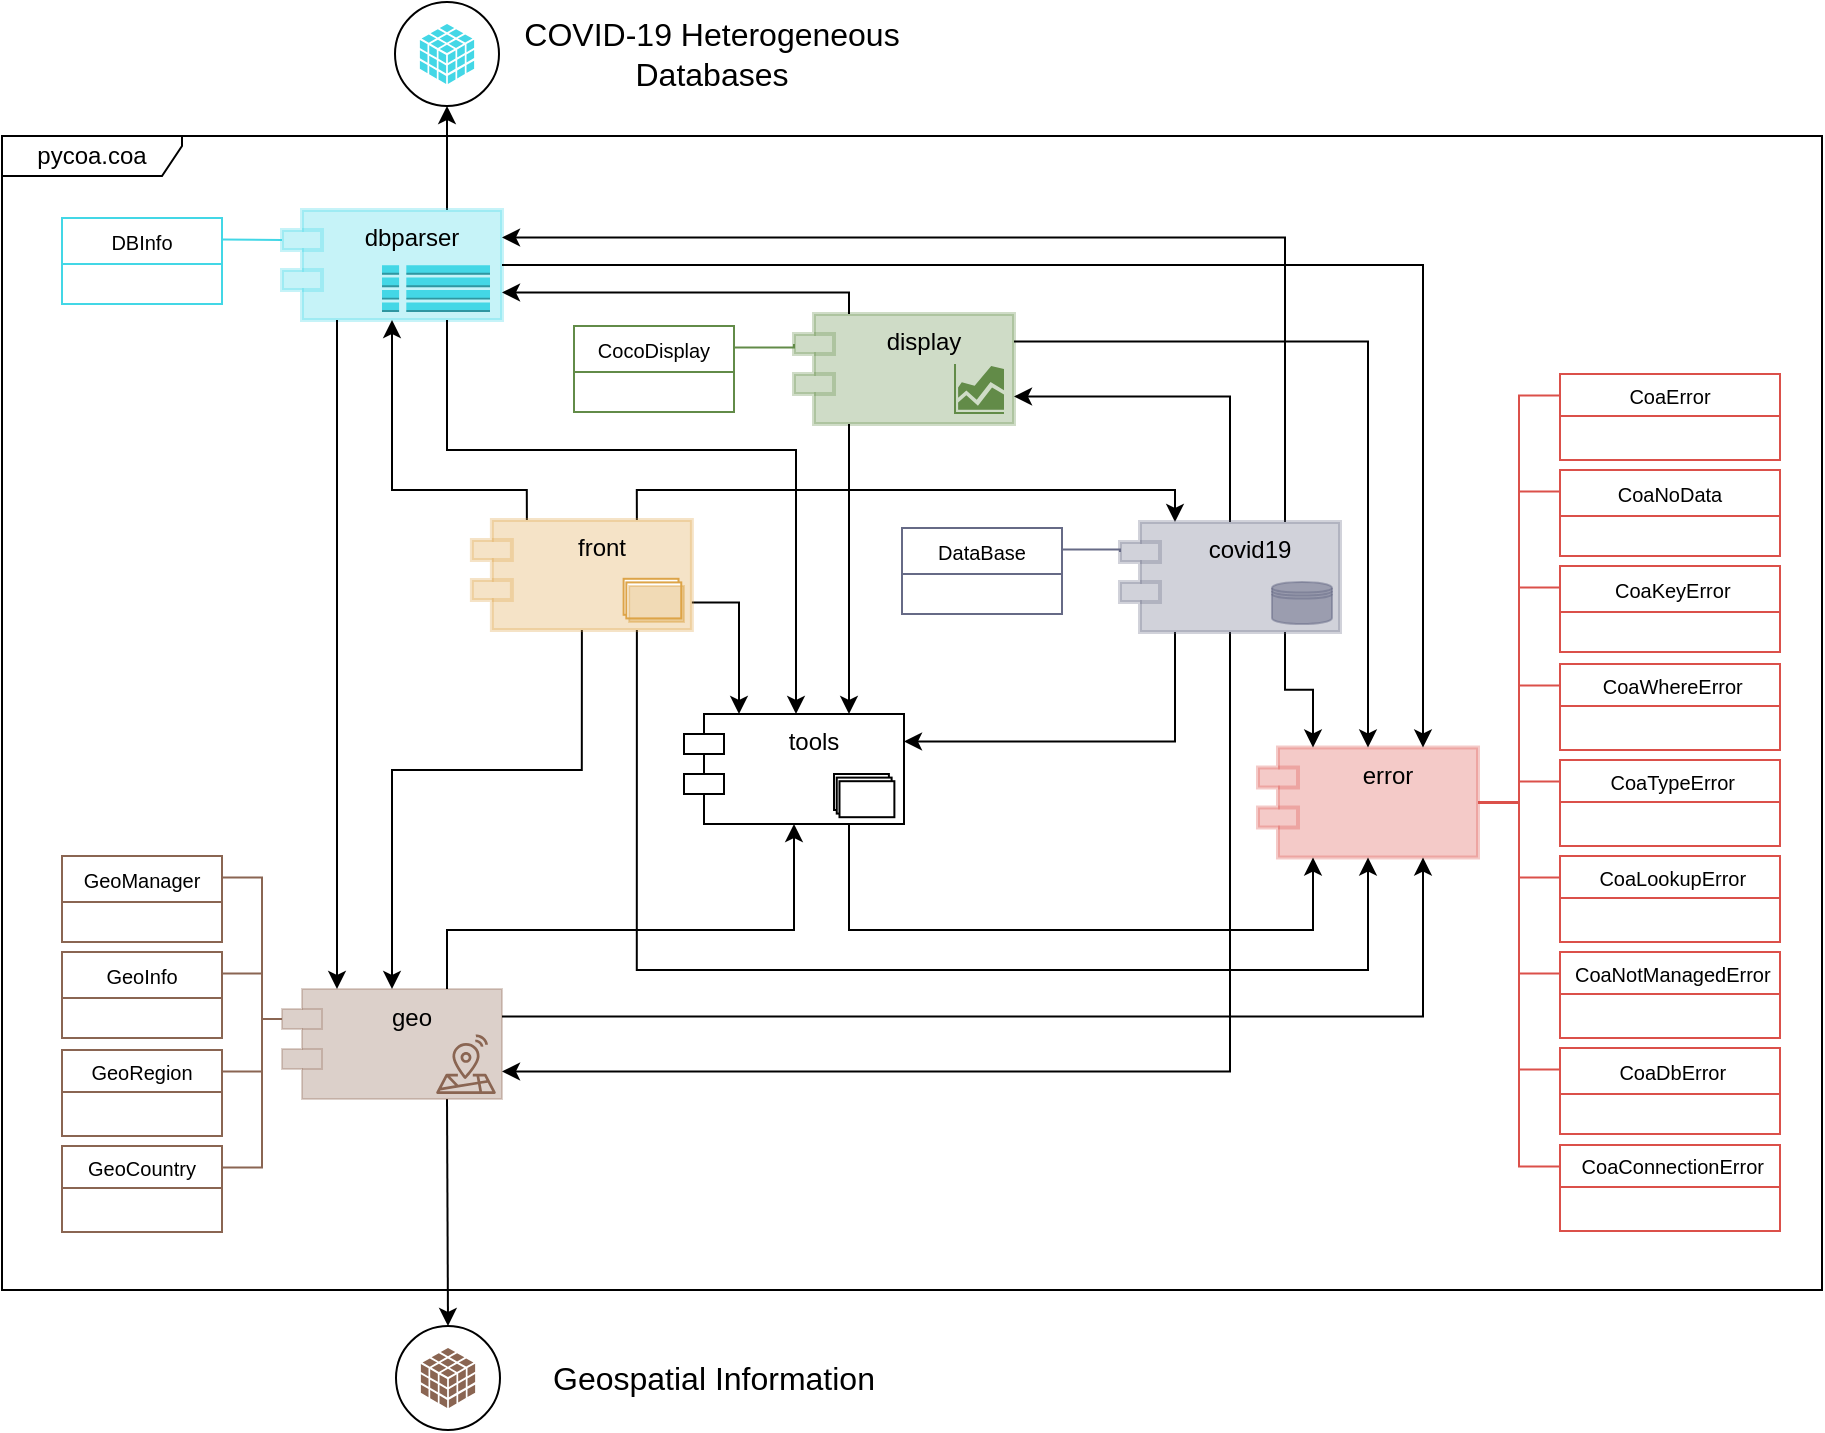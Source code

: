 <mxfile version="22.1.4" type="device">
  <diagram name="Page-1" id="Ps0Xqb8tOMvOo5hSCkQY">
    <mxGraphModel dx="2045" dy="2862" grid="1" gridSize="10" guides="1" tooltips="1" connect="1" arrows="1" fold="1" page="1" pageScale="1" pageWidth="850" pageHeight="1100" math="0" shadow="0">
      <root>
        <mxCell id="0" />
        <mxCell id="1" parent="0" />
        <mxCell id="yoEhpkAtIo3mpuicrswy-19" value="pycoa.coa " style="shape=umlFrame;whiteSpace=wrap;html=1;pointerEvents=0;width=90;height=20;" parent="1" vertex="1">
          <mxGeometry x="-760" y="-1077" width="910" height="577" as="geometry" />
        </mxCell>
        <mxCell id="T7gVj5YiqK911gO8CoxX-16" value="" style="group" parent="1" vertex="1" connectable="0">
          <mxGeometry x="-563" y="-482" width="52" height="52" as="geometry" />
        </mxCell>
        <mxCell id="T7gVj5YiqK911gO8CoxX-14" value="" style="ellipse;whiteSpace=wrap;html=1;aspect=fixed;fillColor=none;" parent="T7gVj5YiqK911gO8CoxX-16" vertex="1">
          <mxGeometry width="52" height="52" as="geometry" />
        </mxCell>
        <mxCell id="T7gVj5YiqK911gO8CoxX-13" value="" style="sketch=0;shadow=0;dashed=0;html=1;strokeColor=none;labelPosition=center;verticalLabelPosition=bottom;verticalAlign=top;outlineConnect=0;align=center;shape=mxgraph.office.databases.database_cube;fillColor=#8A6552;aspect=fixed;" parent="T7gVj5YiqK911gO8CoxX-16" vertex="1">
          <mxGeometry x="12.44" y="11" width="27.12" height="30" as="geometry" />
        </mxCell>
        <mxCell id="T7gVj5YiqK911gO8CoxX-17" value="" style="group" parent="1" vertex="1" connectable="0">
          <mxGeometry x="-566" y="-1144" width="57" height="52" as="geometry" />
        </mxCell>
        <mxCell id="T7gVj5YiqK911gO8CoxX-15" value="" style="ellipse;whiteSpace=wrap;html=1;aspect=fixed;fillColor=none;" parent="T7gVj5YiqK911gO8CoxX-17" vertex="1">
          <mxGeometry x="2.5" width="52" height="52" as="geometry" />
        </mxCell>
        <mxCell id="T7gVj5YiqK911gO8CoxX-1" value="" style="sketch=0;shadow=0;dashed=0;html=1;strokeColor=none;labelPosition=center;verticalLabelPosition=bottom;verticalAlign=top;outlineConnect=0;align=center;shape=mxgraph.office.databases.database_cube;fillColor=#43D7E6;aspect=fixed;" parent="T7gVj5YiqK911gO8CoxX-17" vertex="1">
          <mxGeometry x="14.94" y="11" width="27.12" height="30" as="geometry" />
        </mxCell>
        <mxCell id="T7gVj5YiqK911gO8CoxX-18" value="" style="endArrow=none;html=1;rounded=0;exitX=0.5;exitY=1;exitDx=0;exitDy=0;entryX=0.75;entryY=0;entryDx=0;entryDy=0;endFill=0;startArrow=classic;startFill=1;" parent="1" source="T7gVj5YiqK911gO8CoxX-15" target="yoEhpkAtIo3mpuicrswy-18" edge="1">
          <mxGeometry width="50" height="50" relative="1" as="geometry">
            <mxPoint x="-400" y="-869" as="sourcePoint" />
            <mxPoint x="-350" y="-919" as="targetPoint" />
          </mxGeometry>
        </mxCell>
        <mxCell id="T7gVj5YiqK911gO8CoxX-19" value="" style="endArrow=none;html=1;rounded=0;exitX=0.5;exitY=0;exitDx=0;exitDy=0;entryX=0.75;entryY=1;entryDx=0;entryDy=0;endFill=0;startArrow=classic;startFill=1;" parent="1" source="T7gVj5YiqK911gO8CoxX-14" target="yoEhpkAtIo3mpuicrswy-24" edge="1">
          <mxGeometry width="50" height="50" relative="1" as="geometry">
            <mxPoint x="-400" y="-869" as="sourcePoint" />
            <mxPoint x="-350" y="-919" as="targetPoint" />
          </mxGeometry>
        </mxCell>
        <mxCell id="T7gVj5YiqK911gO8CoxX-79" value="" style="group" parent="1" vertex="1" connectable="0">
          <mxGeometry x="-730" y="-717" width="220" height="188" as="geometry" />
        </mxCell>
        <mxCell id="T7gVj5YiqK911gO8CoxX-55" value="" style="group" parent="T7gVj5YiqK911gO8CoxX-79" vertex="1" connectable="0">
          <mxGeometry width="80" height="188" as="geometry" />
        </mxCell>
        <mxCell id="T7gVj5YiqK911gO8CoxX-44" value="GeoManager" style="swimlane;fontStyle=0;align=center;verticalAlign=middle;childLayout=stackLayout;horizontal=1;startSize=23;horizontalStack=0;resizeParent=1;resizeParentMax=0;resizeLast=0;collapsible=0;marginBottom=0;html=1;whiteSpace=wrap;strokeColor=#8A6552;fontSize=10;" parent="T7gVj5YiqK911gO8CoxX-55" vertex="1">
          <mxGeometry width="80" height="43" as="geometry" />
        </mxCell>
        <mxCell id="T7gVj5YiqK911gO8CoxX-54" value="" style="group" parent="T7gVj5YiqK911gO8CoxX-55" vertex="1" connectable="0">
          <mxGeometry y="48" width="80" height="140" as="geometry" />
        </mxCell>
        <mxCell id="T7gVj5YiqK911gO8CoxX-47" value="GeoRegion" style="swimlane;fontStyle=0;align=center;verticalAlign=middle;childLayout=stackLayout;horizontal=1;startSize=21;horizontalStack=0;resizeParent=1;resizeParentMax=0;resizeLast=0;collapsible=0;marginBottom=0;html=1;whiteSpace=wrap;strokeColor=#8A6552;fontSize=10;" parent="T7gVj5YiqK911gO8CoxX-54" vertex="1">
          <mxGeometry y="49" width="80" height="43" as="geometry" />
        </mxCell>
        <mxCell id="T7gVj5YiqK911gO8CoxX-48" value="GeoInfo" style="swimlane;fontStyle=0;align=center;verticalAlign=middle;childLayout=stackLayout;horizontal=1;startSize=23;horizontalStack=0;resizeParent=1;resizeParentMax=0;resizeLast=0;collapsible=0;marginBottom=0;html=1;whiteSpace=wrap;strokeColor=#8A6552;fontSize=10;" parent="T7gVj5YiqK911gO8CoxX-54" vertex="1">
          <mxGeometry width="80" height="43" as="geometry" />
        </mxCell>
        <mxCell id="T7gVj5YiqK911gO8CoxX-49" value="GeoCountry" style="swimlane;fontStyle=0;align=center;verticalAlign=middle;childLayout=stackLayout;horizontal=1;startSize=21;horizontalStack=0;resizeParent=1;resizeParentMax=0;resizeLast=0;collapsible=0;marginBottom=0;html=1;whiteSpace=wrap;strokeColor=#8A6552;fontSize=10;" parent="T7gVj5YiqK911gO8CoxX-54" vertex="1">
          <mxGeometry y="97" width="80" height="43" as="geometry" />
        </mxCell>
        <mxCell id="T7gVj5YiqK911gO8CoxX-73" style="edgeStyle=orthogonalEdgeStyle;rounded=0;orthogonalLoop=1;jettySize=auto;html=1;exitX=1;exitY=0.25;exitDx=0;exitDy=0;entryX=0;entryY=0;entryDx=0;entryDy=15;entryPerimeter=0;endArrow=none;endFill=0;strokeColor=#8A6552;" parent="T7gVj5YiqK911gO8CoxX-79" source="T7gVj5YiqK911gO8CoxX-44" target="yoEhpkAtIo3mpuicrswy-24" edge="1">
          <mxGeometry relative="1" as="geometry">
            <Array as="points">
              <mxPoint x="100" y="11" />
              <mxPoint x="100" y="82" />
            </Array>
          </mxGeometry>
        </mxCell>
        <mxCell id="T7gVj5YiqK911gO8CoxX-75" style="edgeStyle=orthogonalEdgeStyle;rounded=0;orthogonalLoop=1;jettySize=auto;html=1;exitX=1;exitY=0.25;exitDx=0;exitDy=0;entryX=0;entryY=0;entryDx=0;entryDy=15;entryPerimeter=0;endArrow=none;endFill=0;strokeColor=#8A6552;" parent="T7gVj5YiqK911gO8CoxX-79" source="T7gVj5YiqK911gO8CoxX-48" target="yoEhpkAtIo3mpuicrswy-24" edge="1">
          <mxGeometry relative="1" as="geometry">
            <Array as="points">
              <mxPoint x="100" y="59" />
              <mxPoint x="100" y="82" />
            </Array>
          </mxGeometry>
        </mxCell>
        <mxCell id="T7gVj5YiqK911gO8CoxX-76" style="edgeStyle=orthogonalEdgeStyle;rounded=0;orthogonalLoop=1;jettySize=auto;html=1;exitX=1;exitY=0.25;exitDx=0;exitDy=0;entryX=0;entryY=0;entryDx=0;entryDy=15;entryPerimeter=0;endArrow=none;endFill=0;strokeColor=#8A6552;" parent="T7gVj5YiqK911gO8CoxX-79" source="T7gVj5YiqK911gO8CoxX-47" target="yoEhpkAtIo3mpuicrswy-24" edge="1">
          <mxGeometry relative="1" as="geometry">
            <Array as="points">
              <mxPoint x="100" y="108" />
              <mxPoint x="100" y="82" />
            </Array>
          </mxGeometry>
        </mxCell>
        <mxCell id="T7gVj5YiqK911gO8CoxX-77" style="edgeStyle=orthogonalEdgeStyle;rounded=0;orthogonalLoop=1;jettySize=auto;html=1;exitX=1;exitY=0.25;exitDx=0;exitDy=0;entryX=0;entryY=0;entryDx=0;entryDy=15;entryPerimeter=0;endArrow=none;endFill=0;strokeColor=#8A6552;" parent="T7gVj5YiqK911gO8CoxX-79" source="T7gVj5YiqK911gO8CoxX-49" target="yoEhpkAtIo3mpuicrswy-24" edge="1">
          <mxGeometry relative="1" as="geometry">
            <Array as="points">
              <mxPoint x="100" y="156" />
              <mxPoint x="100" y="82" />
            </Array>
          </mxGeometry>
        </mxCell>
        <mxCell id="T7gVj5YiqK911gO8CoxX-78" value="" style="group" parent="T7gVj5YiqK911gO8CoxX-79" vertex="1" connectable="0">
          <mxGeometry x="110" y="66.5" width="110" height="55" as="geometry" />
        </mxCell>
        <mxCell id="yoEhpkAtIo3mpuicrswy-24" value="geo " style="shape=module;align=left;spacingLeft=20;align=center;verticalAlign=top;whiteSpace=wrap;html=1;strokeColor=#8A6552;fillColor=#8A6552;opacity=30;" parent="T7gVj5YiqK911gO8CoxX-78" vertex="1">
          <mxGeometry width="110" height="55" as="geometry" />
        </mxCell>
        <mxCell id="T7gVj5YiqK911gO8CoxX-25" value="" style="sketch=0;outlineConnect=0;fontColor=#232F3E;gradientColor=none;fillColor=#8A6552;strokeColor=none;dashed=0;verticalLabelPosition=bottom;verticalAlign=top;align=center;html=1;fontSize=12;fontStyle=0;aspect=fixed;pointerEvents=1;shape=mxgraph.aws4.iot_core_device_location;" parent="T7gVj5YiqK911gO8CoxX-78" vertex="1">
          <mxGeometry x="77" y="22.5" width="30" height="30" as="geometry" />
        </mxCell>
        <mxCell id="T7gVj5YiqK911gO8CoxX-80" value="" style="group" parent="1" vertex="1" connectable="0">
          <mxGeometry x="-730" y="-1040" width="220" height="55" as="geometry" />
        </mxCell>
        <mxCell id="T7gVj5YiqK911gO8CoxX-56" value="" style="group" parent="T7gVj5YiqK911gO8CoxX-80" vertex="1" connectable="0">
          <mxGeometry x="110" width="110" height="55" as="geometry" />
        </mxCell>
        <mxCell id="yoEhpkAtIo3mpuicrswy-18" value="&lt;div align=&quot;left&quot;&gt;dbparser&lt;/div&gt;" style="shape=module;align=left;spacingLeft=20;align=center;verticalAlign=top;whiteSpace=wrap;html=1;strokeColor=#43D7E6;fillColor=#43D7E6;opacity=30;strokeWidth=2;" parent="T7gVj5YiqK911gO8CoxX-56" vertex="1">
          <mxGeometry width="110" height="55" as="geometry" />
        </mxCell>
        <mxCell id="T7gVj5YiqK911gO8CoxX-24" value="" style="outlineConnect=0;dashed=0;verticalLabelPosition=bottom;verticalAlign=top;align=center;html=1;shape=mxgraph.aws3.table;fillColor=#43D7E6;gradientColor=none;" parent="T7gVj5YiqK911gO8CoxX-56" vertex="1">
          <mxGeometry x="50" y="27.6" width="54" height="23.4" as="geometry" />
        </mxCell>
        <mxCell id="T7gVj5YiqK911gO8CoxX-58" value="DBInfo " style="swimlane;fontStyle=0;align=center;verticalAlign=middle;childLayout=stackLayout;horizontal=1;startSize=23;horizontalStack=0;resizeParent=1;resizeParentMax=0;resizeLast=0;collapsible=0;marginBottom=0;html=1;whiteSpace=wrap;strokeColor=#43D7E6;fontSize=10;" parent="T7gVj5YiqK911gO8CoxX-80" vertex="1">
          <mxGeometry y="4" width="80" height="43" as="geometry" />
        </mxCell>
        <mxCell id="T7gVj5YiqK911gO8CoxX-64" value="" style="endArrow=none;html=1;rounded=0;entryX=0;entryY=0;entryDx=0;entryDy=15;entryPerimeter=0;exitX=1;exitY=0.25;exitDx=0;exitDy=0;strokeColor=#43D7E6;" parent="T7gVj5YiqK911gO8CoxX-80" source="T7gVj5YiqK911gO8CoxX-58" target="yoEhpkAtIo3mpuicrswy-18" edge="1">
          <mxGeometry width="50" height="50" relative="1" as="geometry">
            <mxPoint x="100" y="130" as="sourcePoint" />
            <mxPoint x="150" y="80" as="targetPoint" />
          </mxGeometry>
        </mxCell>
        <mxCell id="T7gVj5YiqK911gO8CoxX-103" value="" style="group" parent="1" vertex="1" connectable="0">
          <mxGeometry x="-132" y="-958" width="261" height="428.5" as="geometry" />
        </mxCell>
        <mxCell id="T7gVj5YiqK911gO8CoxX-90" value="" style="group" parent="T7gVj5YiqK911gO8CoxX-103" vertex="1" connectable="0">
          <mxGeometry x="151" width="110" height="428.5" as="geometry" />
        </mxCell>
        <mxCell id="T7gVj5YiqK911gO8CoxX-60" value="&amp;nbsp;CoaWhereError" style="swimlane;fontStyle=0;align=center;verticalAlign=middle;childLayout=stackLayout;horizontal=1;startSize=21;horizontalStack=0;resizeParent=1;resizeParentMax=0;resizeLast=0;collapsible=0;marginBottom=0;html=1;whiteSpace=wrap;strokeColor=#DB504A;fontSize=10;container=0;" parent="T7gVj5YiqK911gO8CoxX-90" vertex="1">
          <mxGeometry y="145" width="110.0" height="43" as="geometry" />
        </mxCell>
        <mxCell id="T7gVj5YiqK911gO8CoxX-61" value="&amp;nbsp;CoaDbError" style="swimlane;fontStyle=0;align=center;verticalAlign=middle;childLayout=stackLayout;horizontal=1;startSize=23;horizontalStack=0;resizeParent=1;resizeParentMax=0;resizeLast=0;collapsible=0;marginBottom=0;html=1;whiteSpace=wrap;strokeColor=#DB504A;fontSize=10;container=0;" parent="T7gVj5YiqK911gO8CoxX-90" vertex="1">
          <mxGeometry y="337" width="110.0" height="43" as="geometry" />
        </mxCell>
        <mxCell id="T7gVj5YiqK911gO8CoxX-62" value="&amp;nbsp;CoaTypeError" style="swimlane;fontStyle=0;align=center;verticalAlign=middle;childLayout=stackLayout;horizontal=1;startSize=21;horizontalStack=0;resizeParent=1;resizeParentMax=0;resizeLast=0;collapsible=0;marginBottom=0;html=1;whiteSpace=wrap;strokeColor=#DB504A;fontSize=10;container=0;" parent="T7gVj5YiqK911gO8CoxX-90" vertex="1">
          <mxGeometry y="193" width="110.0" height="43" as="geometry" />
        </mxCell>
        <mxCell id="T7gVj5YiqK911gO8CoxX-82" value="&amp;nbsp;CoaLookupError" style="swimlane;fontStyle=0;align=center;verticalAlign=middle;childLayout=stackLayout;horizontal=1;startSize=21;horizontalStack=0;resizeParent=1;resizeParentMax=0;resizeLast=0;collapsible=0;marginBottom=0;html=1;whiteSpace=wrap;strokeColor=#DB504A;fontSize=10;container=0;" parent="T7gVj5YiqK911gO8CoxX-90" vertex="1">
          <mxGeometry y="241" width="110.0" height="43" as="geometry" />
        </mxCell>
        <mxCell id="T7gVj5YiqK911gO8CoxX-83" value="&amp;nbsp;CoaKeyError" style="swimlane;fontStyle=0;align=center;verticalAlign=middle;childLayout=stackLayout;horizontal=1;startSize=23;horizontalStack=0;resizeParent=1;resizeParentMax=0;resizeLast=0;collapsible=0;marginBottom=0;html=1;whiteSpace=wrap;strokeColor=#DB504A;fontSize=10;container=0;" parent="T7gVj5YiqK911gO8CoxX-90" vertex="1">
          <mxGeometry y="96" width="110.0" height="43" as="geometry" />
        </mxCell>
        <mxCell id="T7gVj5YiqK911gO8CoxX-84" value="CoaError" style="swimlane;fontStyle=0;align=center;verticalAlign=middle;childLayout=stackLayout;horizontal=1;startSize=21;horizontalStack=0;resizeParent=1;resizeParentMax=0;resizeLast=0;collapsible=0;marginBottom=0;html=1;whiteSpace=wrap;strokeColor=#DB504A;fontSize=10;container=0;" parent="T7gVj5YiqK911gO8CoxX-90" vertex="1">
          <mxGeometry width="110.0" height="43" as="geometry" />
        </mxCell>
        <mxCell id="T7gVj5YiqK911gO8CoxX-86" value="&amp;nbsp;CoaConnectionError" style="swimlane;fontStyle=0;align=center;verticalAlign=middle;childLayout=stackLayout;horizontal=1;startSize=21;horizontalStack=0;resizeParent=1;resizeParentMax=0;resizeLast=0;collapsible=0;marginBottom=0;html=1;whiteSpace=wrap;strokeColor=#DB504A;fontSize=10;container=0;" parent="T7gVj5YiqK911gO8CoxX-90" vertex="1">
          <mxGeometry y="385.5" width="110.0" height="43" as="geometry" />
        </mxCell>
        <mxCell id="T7gVj5YiqK911gO8CoxX-87" value="CoaNoData" style="swimlane;fontStyle=0;align=center;verticalAlign=middle;childLayout=stackLayout;horizontal=1;startSize=23;horizontalStack=0;resizeParent=1;resizeParentMax=0;resizeLast=0;collapsible=0;marginBottom=0;html=1;whiteSpace=wrap;strokeColor=#DB504A;fontSize=10;container=0;" parent="T7gVj5YiqK911gO8CoxX-90" vertex="1">
          <mxGeometry y="48" width="110.0" height="43" as="geometry" />
        </mxCell>
        <mxCell id="T7gVj5YiqK911gO8CoxX-88" value="&amp;nbsp;CoaNotManagedError" style="swimlane;fontStyle=0;align=center;verticalAlign=middle;childLayout=stackLayout;horizontal=1;startSize=21;horizontalStack=0;resizeParent=1;resizeParentMax=0;resizeLast=0;collapsible=0;marginBottom=0;html=1;whiteSpace=wrap;strokeColor=#DB504A;fontSize=10;container=0;" parent="T7gVj5YiqK911gO8CoxX-90" vertex="1">
          <mxGeometry y="289" width="110.0" height="43" as="geometry" />
        </mxCell>
        <mxCell id="T7gVj5YiqK911gO8CoxX-91" value="" style="group" parent="T7gVj5YiqK911gO8CoxX-103" vertex="1" connectable="0">
          <mxGeometry y="186.75" width="110" height="55" as="geometry" />
        </mxCell>
        <mxCell id="yoEhpkAtIo3mpuicrswy-23" value="error" style="shape=module;align=left;spacingLeft=20;align=center;verticalAlign=top;whiteSpace=wrap;html=1;strokeColor=#DB504A;fillColor=#DB504A;opacity=30;strokeWidth=2;" parent="T7gVj5YiqK911gO8CoxX-91" vertex="1">
          <mxGeometry width="110" height="55" as="geometry" />
        </mxCell>
        <mxCell id="T7gVj5YiqK911gO8CoxX-3" value="" style="shape=image;html=1;verticalAlign=top;verticalLabelPosition=bottom;labelBackgroundColor=#ffffff;imageAspect=0;aspect=fixed;image=https://cdn2.iconfinder.com/data/icons/onebit/PNG/terminal_prompt.png" parent="T7gVj5YiqK911gO8CoxX-91" vertex="1">
          <mxGeometry x="78" y="24" width="30" height="30" as="geometry" />
        </mxCell>
        <mxCell id="T7gVj5YiqK911gO8CoxX-92" style="edgeStyle=orthogonalEdgeStyle;rounded=0;orthogonalLoop=1;jettySize=auto;html=1;exitX=0;exitY=0.25;exitDx=0;exitDy=0;entryX=1;entryY=0.5;entryDx=0;entryDy=0;endArrow=none;endFill=0;strokeColor=#DB504A;" parent="T7gVj5YiqK911gO8CoxX-103" source="T7gVj5YiqK911gO8CoxX-84" target="yoEhpkAtIo3mpuicrswy-23" edge="1">
          <mxGeometry relative="1" as="geometry" />
        </mxCell>
        <mxCell id="T7gVj5YiqK911gO8CoxX-93" style="edgeStyle=orthogonalEdgeStyle;rounded=0;orthogonalLoop=1;jettySize=auto;html=1;exitX=0;exitY=0.25;exitDx=0;exitDy=0;entryX=1;entryY=0.5;entryDx=0;entryDy=0;endArrow=none;endFill=0;strokeColor=#DB504A;" parent="T7gVj5YiqK911gO8CoxX-103" source="T7gVj5YiqK911gO8CoxX-87" target="yoEhpkAtIo3mpuicrswy-23" edge="1">
          <mxGeometry relative="1" as="geometry" />
        </mxCell>
        <mxCell id="T7gVj5YiqK911gO8CoxX-95" style="edgeStyle=orthogonalEdgeStyle;rounded=0;orthogonalLoop=1;jettySize=auto;html=1;exitX=0;exitY=0.25;exitDx=0;exitDy=0;entryX=1;entryY=0.5;entryDx=0;entryDy=0;endArrow=none;endFill=0;strokeColor=#DB504A;" parent="T7gVj5YiqK911gO8CoxX-103" source="T7gVj5YiqK911gO8CoxX-83" target="yoEhpkAtIo3mpuicrswy-23" edge="1">
          <mxGeometry relative="1" as="geometry" />
        </mxCell>
        <mxCell id="T7gVj5YiqK911gO8CoxX-96" style="edgeStyle=orthogonalEdgeStyle;rounded=0;orthogonalLoop=1;jettySize=auto;html=1;exitX=0;exitY=0.25;exitDx=0;exitDy=0;entryX=1;entryY=0.5;entryDx=0;entryDy=0;endArrow=none;endFill=0;strokeColor=#DB504A;" parent="T7gVj5YiqK911gO8CoxX-103" source="T7gVj5YiqK911gO8CoxX-60" target="yoEhpkAtIo3mpuicrswy-23" edge="1">
          <mxGeometry relative="1" as="geometry" />
        </mxCell>
        <mxCell id="T7gVj5YiqK911gO8CoxX-98" style="edgeStyle=orthogonalEdgeStyle;rounded=0;orthogonalLoop=1;jettySize=auto;html=1;exitX=0;exitY=0.25;exitDx=0;exitDy=0;entryX=1;entryY=0.5;entryDx=0;entryDy=0;endArrow=none;endFill=0;strokeColor=#DB504A;" parent="T7gVj5YiqK911gO8CoxX-103" source="T7gVj5YiqK911gO8CoxX-62" target="yoEhpkAtIo3mpuicrswy-23" edge="1">
          <mxGeometry relative="1" as="geometry" />
        </mxCell>
        <mxCell id="T7gVj5YiqK911gO8CoxX-99" style="edgeStyle=orthogonalEdgeStyle;rounded=0;orthogonalLoop=1;jettySize=auto;html=1;exitX=0;exitY=0.25;exitDx=0;exitDy=0;entryX=1;entryY=0.5;entryDx=0;entryDy=0;endArrow=none;endFill=0;strokeColor=#DB504A;" parent="T7gVj5YiqK911gO8CoxX-103" source="T7gVj5YiqK911gO8CoxX-82" target="yoEhpkAtIo3mpuicrswy-23" edge="1">
          <mxGeometry relative="1" as="geometry" />
        </mxCell>
        <mxCell id="T7gVj5YiqK911gO8CoxX-100" style="edgeStyle=orthogonalEdgeStyle;rounded=0;orthogonalLoop=1;jettySize=auto;html=1;exitX=0;exitY=0.25;exitDx=0;exitDy=0;entryX=1;entryY=0.5;entryDx=0;entryDy=0;endArrow=none;endFill=0;strokeColor=#DB504A;" parent="T7gVj5YiqK911gO8CoxX-103" source="T7gVj5YiqK911gO8CoxX-88" target="yoEhpkAtIo3mpuicrswy-23" edge="1">
          <mxGeometry relative="1" as="geometry" />
        </mxCell>
        <mxCell id="T7gVj5YiqK911gO8CoxX-101" style="edgeStyle=orthogonalEdgeStyle;rounded=0;orthogonalLoop=1;jettySize=auto;html=1;exitX=0;exitY=0.25;exitDx=0;exitDy=0;entryX=1;entryY=0.5;entryDx=0;entryDy=0;endArrow=none;endFill=0;strokeColor=#DB504A;" parent="T7gVj5YiqK911gO8CoxX-103" source="T7gVj5YiqK911gO8CoxX-61" target="yoEhpkAtIo3mpuicrswy-23" edge="1">
          <mxGeometry relative="1" as="geometry" />
        </mxCell>
        <mxCell id="T7gVj5YiqK911gO8CoxX-102" style="edgeStyle=orthogonalEdgeStyle;rounded=0;orthogonalLoop=1;jettySize=auto;html=1;exitX=0;exitY=0.25;exitDx=0;exitDy=0;entryX=1;entryY=0.5;entryDx=0;entryDy=0;endArrow=none;endFill=0;strokeColor=#DB504A;" parent="T7gVj5YiqK911gO8CoxX-103" source="T7gVj5YiqK911gO8CoxX-86" target="yoEhpkAtIo3mpuicrswy-23" edge="1">
          <mxGeometry relative="1" as="geometry" />
        </mxCell>
        <mxCell id="T7gVj5YiqK911gO8CoxX-107" style="edgeStyle=orthogonalEdgeStyle;rounded=0;orthogonalLoop=1;jettySize=auto;html=1;exitX=1;exitY=0.25;exitDx=0;exitDy=0;entryX=0.75;entryY=1;entryDx=0;entryDy=0;endArrow=classic;endFill=1;" parent="1" source="yoEhpkAtIo3mpuicrswy-24" target="yoEhpkAtIo3mpuicrswy-23" edge="1">
          <mxGeometry relative="1" as="geometry" />
        </mxCell>
        <mxCell id="T7gVj5YiqK911gO8CoxX-108" style="edgeStyle=orthogonalEdgeStyle;rounded=0;orthogonalLoop=1;jettySize=auto;html=1;entryX=0.75;entryY=0;entryDx=0;entryDy=0;endArrow=classic;endFill=1;" parent="1" source="yoEhpkAtIo3mpuicrswy-18" target="yoEhpkAtIo3mpuicrswy-23" edge="1">
          <mxGeometry relative="1" as="geometry" />
        </mxCell>
        <mxCell id="T7gVj5YiqK911gO8CoxX-12" value="" style="group;align=left;" parent="1" vertex="1" connectable="0">
          <mxGeometry x="-419" y="-788" width="110" height="55" as="geometry" />
        </mxCell>
        <mxCell id="yoEhpkAtIo3mpuicrswy-27" value="tools" style="shape=module;align=left;spacingLeft=20;align=center;verticalAlign=top;whiteSpace=wrap;html=1;" parent="T7gVj5YiqK911gO8CoxX-12" vertex="1">
          <mxGeometry width="110" height="55" as="geometry" />
        </mxCell>
        <mxCell id="T7gVj5YiqK911gO8CoxX-7" value="" style="group;aspect=fixed;" parent="T7gVj5YiqK911gO8CoxX-12" vertex="1" connectable="0">
          <mxGeometry x="75" y="30" width="32.02" height="24" as="geometry" />
        </mxCell>
        <mxCell id="T7gVj5YiqK911gO8CoxX-4" value="" style="rounded=0;whiteSpace=wrap;html=1;" parent="T7gVj5YiqK911gO8CoxX-7" vertex="1">
          <mxGeometry width="27.446" height="18" as="geometry" />
        </mxCell>
        <mxCell id="T7gVj5YiqK911gO8CoxX-5" value="" style="rounded=0;whiteSpace=wrap;html=1;" parent="T7gVj5YiqK911gO8CoxX-7" vertex="1">
          <mxGeometry x="1.372" y="1.8" width="27.446" height="18" as="geometry" />
        </mxCell>
        <mxCell id="T7gVj5YiqK911gO8CoxX-6" value="" style="rounded=0;whiteSpace=wrap;html=1;" parent="T7gVj5YiqK911gO8CoxX-7" vertex="1">
          <mxGeometry x="2.745" y="3.6" width="27.446" height="18" as="geometry" />
        </mxCell>
        <mxCell id="T7gVj5YiqK911gO8CoxX-109" style="edgeStyle=orthogonalEdgeStyle;rounded=0;orthogonalLoop=1;jettySize=auto;html=1;exitX=0.75;exitY=0;exitDx=0;exitDy=0;entryX=0.5;entryY=1;entryDx=0;entryDy=0;endArrow=classic;endFill=1;" parent="1" source="yoEhpkAtIo3mpuicrswy-24" target="yoEhpkAtIo3mpuicrswy-27" edge="1">
          <mxGeometry relative="1" as="geometry">
            <Array as="points">
              <mxPoint x="-538" y="-680" />
              <mxPoint x="-364" y="-680" />
            </Array>
          </mxGeometry>
        </mxCell>
        <mxCell id="T7gVj5YiqK911gO8CoxX-110" style="edgeStyle=orthogonalEdgeStyle;rounded=0;orthogonalLoop=1;jettySize=auto;html=1;exitX=0.25;exitY=1;exitDx=0;exitDy=0;entryX=0.25;entryY=0;entryDx=0;entryDy=0;endArrow=classic;endFill=1;" parent="1" source="yoEhpkAtIo3mpuicrswy-18" target="yoEhpkAtIo3mpuicrswy-24" edge="1">
          <mxGeometry relative="1" as="geometry" />
        </mxCell>
        <mxCell id="T7gVj5YiqK911gO8CoxX-111" style="edgeStyle=orthogonalEdgeStyle;rounded=0;orthogonalLoop=1;jettySize=auto;html=1;exitX=0.75;exitY=1;exitDx=0;exitDy=0;endArrow=classic;endFill=1;" parent="1" source="yoEhpkAtIo3mpuicrswy-18" target="yoEhpkAtIo3mpuicrswy-27" edge="1">
          <mxGeometry relative="1" as="geometry">
            <Array as="points">
              <mxPoint x="-537" y="-920" />
              <mxPoint x="-363" y="-920" />
            </Array>
          </mxGeometry>
        </mxCell>
        <mxCell id="T7gVj5YiqK911gO8CoxX-112" style="edgeStyle=orthogonalEdgeStyle;rounded=0;orthogonalLoop=1;jettySize=auto;html=1;exitX=0.75;exitY=1;exitDx=0;exitDy=0;entryX=0.25;entryY=1;entryDx=0;entryDy=0;endArrow=classic;endFill=1;" parent="1" source="yoEhpkAtIo3mpuicrswy-27" target="yoEhpkAtIo3mpuicrswy-23" edge="1">
          <mxGeometry relative="1" as="geometry">
            <Array as="points">
              <mxPoint x="-337" y="-680" />
              <mxPoint x="-105" y="-680" />
            </Array>
          </mxGeometry>
        </mxCell>
        <mxCell id="T7gVj5YiqK911gO8CoxX-120" value="" style="group;align=left;" parent="1" vertex="1" connectable="0">
          <mxGeometry x="-374" y="-988" width="110" height="55" as="geometry" />
        </mxCell>
        <mxCell id="T7gVj5YiqK911gO8CoxX-121" value="display" style="shape=module;align=left;spacingLeft=20;align=center;verticalAlign=top;whiteSpace=wrap;html=1;strokeColor=#628B48;fillColor=#628B48;opacity=30;strokeWidth=2;" parent="T7gVj5YiqK911gO8CoxX-120" vertex="1">
          <mxGeometry x="10" width="110" height="55" as="geometry" />
        </mxCell>
        <mxCell id="T7gVj5YiqK911gO8CoxX-153" value="" style="sketch=0;aspect=fixed;pointerEvents=1;shadow=0;dashed=0;html=1;strokeColor=none;labelPosition=center;verticalLabelPosition=bottom;verticalAlign=top;align=center;fillColor=#628B48;shape=mxgraph.mscae.general.graph" parent="T7gVj5YiqK911gO8CoxX-120" vertex="1">
          <mxGeometry x="90" y="25" width="25" height="25" as="geometry" />
        </mxCell>
        <mxCell id="T7gVj5YiqK911gO8CoxX-127" value="DataBase" style="swimlane;fontStyle=0;align=center;verticalAlign=middle;childLayout=stackLayout;horizontal=1;startSize=23;horizontalStack=0;resizeParent=1;resizeParentMax=0;resizeLast=0;collapsible=0;marginBottom=0;html=1;whiteSpace=wrap;strokeColor=#666A86;fontSize=10;" parent="1" vertex="1">
          <mxGeometry x="-310" y="-881" width="80" height="43" as="geometry" />
        </mxCell>
        <mxCell id="T7gVj5YiqK911gO8CoxX-128" value="CocoDisplay" style="swimlane;fontStyle=0;align=center;verticalAlign=middle;childLayout=stackLayout;horizontal=1;startSize=23;horizontalStack=0;resizeParent=1;resizeParentMax=0;resizeLast=0;collapsible=0;marginBottom=0;html=1;whiteSpace=wrap;strokeColor=#628B48;fontSize=10;" parent="1" vertex="1">
          <mxGeometry x="-474" y="-982" width="80" height="43" as="geometry" />
        </mxCell>
        <mxCell id="T7gVj5YiqK911gO8CoxX-131" style="edgeStyle=orthogonalEdgeStyle;rounded=0;orthogonalLoop=1;jettySize=auto;html=1;exitX=0.25;exitY=1;exitDx=0;exitDy=0;entryX=0.75;entryY=0;entryDx=0;entryDy=0;" parent="1" source="T7gVj5YiqK911gO8CoxX-121" target="yoEhpkAtIo3mpuicrswy-27" edge="1">
          <mxGeometry relative="1" as="geometry" />
        </mxCell>
        <mxCell id="T7gVj5YiqK911gO8CoxX-133" style="edgeStyle=orthogonalEdgeStyle;rounded=0;orthogonalLoop=1;jettySize=auto;html=1;exitX=1;exitY=0.25;exitDx=0;exitDy=0;entryX=0.5;entryY=0;entryDx=0;entryDy=0;" parent="1" source="T7gVj5YiqK911gO8CoxX-121" target="yoEhpkAtIo3mpuicrswy-23" edge="1">
          <mxGeometry relative="1" as="geometry" />
        </mxCell>
        <mxCell id="T7gVj5YiqK911gO8CoxX-134" style="edgeStyle=orthogonalEdgeStyle;rounded=0;orthogonalLoop=1;jettySize=auto;html=1;exitX=1;exitY=0.75;exitDx=0;exitDy=0;entryX=0.25;entryY=0;entryDx=0;entryDy=0;" parent="1" source="T7gVj5YiqK911gO8CoxX-115" target="yoEhpkAtIo3mpuicrswy-27" edge="1">
          <mxGeometry relative="1" as="geometry" />
        </mxCell>
        <mxCell id="T7gVj5YiqK911gO8CoxX-135" style="edgeStyle=orthogonalEdgeStyle;rounded=0;orthogonalLoop=1;jettySize=auto;html=1;exitX=0.75;exitY=1;exitDx=0;exitDy=0;entryX=0.5;entryY=1;entryDx=0;entryDy=0;" parent="1" source="T7gVj5YiqK911gO8CoxX-115" target="yoEhpkAtIo3mpuicrswy-23" edge="1">
          <mxGeometry relative="1" as="geometry">
            <Array as="points">
              <mxPoint x="-443" y="-660" />
              <mxPoint x="-77" y="-660" />
            </Array>
          </mxGeometry>
        </mxCell>
        <mxCell id="T7gVj5YiqK911gO8CoxX-136" style="edgeStyle=orthogonalEdgeStyle;rounded=0;orthogonalLoop=1;jettySize=auto;html=1;exitX=0.5;exitY=1;exitDx=0;exitDy=0;entryX=0.5;entryY=0;entryDx=0;entryDy=0;" parent="1" source="T7gVj5YiqK911gO8CoxX-115" target="yoEhpkAtIo3mpuicrswy-24" edge="1">
          <mxGeometry relative="1" as="geometry">
            <Array as="points">
              <mxPoint x="-470" y="-760" />
              <mxPoint x="-565" y="-760" />
            </Array>
          </mxGeometry>
        </mxCell>
        <mxCell id="T7gVj5YiqK911gO8CoxX-137" style="edgeStyle=orthogonalEdgeStyle;rounded=0;orthogonalLoop=1;jettySize=auto;html=1;exitX=0.25;exitY=0;exitDx=0;exitDy=0;entryX=0.5;entryY=1;entryDx=0;entryDy=0;" parent="1" source="T7gVj5YiqK911gO8CoxX-115" target="yoEhpkAtIo3mpuicrswy-18" edge="1">
          <mxGeometry relative="1" as="geometry">
            <Array as="points">
              <mxPoint x="-498" y="-900" />
              <mxPoint x="-565" y="-900" />
            </Array>
          </mxGeometry>
        </mxCell>
        <mxCell id="T7gVj5YiqK911gO8CoxX-138" style="edgeStyle=orthogonalEdgeStyle;rounded=0;orthogonalLoop=1;jettySize=auto;html=1;exitX=0.25;exitY=1;exitDx=0;exitDy=0;entryX=1;entryY=0.25;entryDx=0;entryDy=0;" parent="1" source="T7gVj5YiqK911gO8CoxX-123" target="yoEhpkAtIo3mpuicrswy-27" edge="1">
          <mxGeometry relative="1" as="geometry" />
        </mxCell>
        <mxCell id="T7gVj5YiqK911gO8CoxX-140" style="edgeStyle=orthogonalEdgeStyle;rounded=0;orthogonalLoop=1;jettySize=auto;html=1;exitX=0.5;exitY=1;exitDx=0;exitDy=0;entryX=1;entryY=0.75;entryDx=0;entryDy=0;" parent="1" source="T7gVj5YiqK911gO8CoxX-123" target="yoEhpkAtIo3mpuicrswy-24" edge="1">
          <mxGeometry relative="1" as="geometry" />
        </mxCell>
        <mxCell id="T7gVj5YiqK911gO8CoxX-141" style="edgeStyle=orthogonalEdgeStyle;rounded=0;orthogonalLoop=1;jettySize=auto;html=1;exitX=0.75;exitY=0;exitDx=0;exitDy=0;entryX=1;entryY=0.25;entryDx=0;entryDy=0;" parent="1" source="T7gVj5YiqK911gO8CoxX-123" target="yoEhpkAtIo3mpuicrswy-18" edge="1">
          <mxGeometry relative="1" as="geometry" />
        </mxCell>
        <mxCell id="T7gVj5YiqK911gO8CoxX-143" style="edgeStyle=orthogonalEdgeStyle;rounded=0;orthogonalLoop=1;jettySize=auto;html=1;exitX=0.5;exitY=0;exitDx=0;exitDy=0;entryX=1;entryY=0.75;entryDx=0;entryDy=0;" parent="1" source="T7gVj5YiqK911gO8CoxX-123" target="T7gVj5YiqK911gO8CoxX-121" edge="1">
          <mxGeometry relative="1" as="geometry" />
        </mxCell>
        <mxCell id="T7gVj5YiqK911gO8CoxX-144" style="edgeStyle=orthogonalEdgeStyle;rounded=0;orthogonalLoop=1;jettySize=auto;html=1;exitX=0.75;exitY=1;exitDx=0;exitDy=0;entryX=0.25;entryY=0;entryDx=0;entryDy=0;" parent="1" source="T7gVj5YiqK911gO8CoxX-123" target="yoEhpkAtIo3mpuicrswy-23" edge="1">
          <mxGeometry relative="1" as="geometry" />
        </mxCell>
        <mxCell id="T7gVj5YiqK911gO8CoxX-145" style="edgeStyle=orthogonalEdgeStyle;rounded=0;orthogonalLoop=1;jettySize=auto;html=1;exitX=1;exitY=0.25;exitDx=0;exitDy=0;entryX=0;entryY=0;entryDx=0;entryDy=15;entryPerimeter=0;endArrow=none;endFill=0;strokeColor=#628B48;" parent="1" source="T7gVj5YiqK911gO8CoxX-128" target="T7gVj5YiqK911gO8CoxX-121" edge="1">
          <mxGeometry relative="1" as="geometry" />
        </mxCell>
        <mxCell id="T7gVj5YiqK911gO8CoxX-146" style="edgeStyle=orthogonalEdgeStyle;rounded=0;orthogonalLoop=1;jettySize=auto;html=1;exitX=0.75;exitY=0;exitDx=0;exitDy=0;entryX=0.25;entryY=0;entryDx=0;entryDy=0;" parent="1" source="T7gVj5YiqK911gO8CoxX-115" target="T7gVj5YiqK911gO8CoxX-123" edge="1">
          <mxGeometry relative="1" as="geometry">
            <Array as="points">
              <mxPoint x="-443" y="-900" />
              <mxPoint x="-173" y="-900" />
            </Array>
          </mxGeometry>
        </mxCell>
        <mxCell id="T7gVj5YiqK911gO8CoxX-147" style="edgeStyle=orthogonalEdgeStyle;rounded=0;orthogonalLoop=1;jettySize=auto;html=1;exitX=0.25;exitY=0;exitDx=0;exitDy=0;entryX=1;entryY=0.75;entryDx=0;entryDy=0;" parent="1" source="T7gVj5YiqK911gO8CoxX-121" target="yoEhpkAtIo3mpuicrswy-18" edge="1">
          <mxGeometry relative="1" as="geometry">
            <Array as="points">
              <mxPoint x="-337" y="-999" />
            </Array>
          </mxGeometry>
        </mxCell>
        <mxCell id="T7gVj5YiqK911gO8CoxX-149" value="COVID-19 Heterogeneous Databases" style="text;html=1;strokeColor=none;fillColor=none;align=center;verticalAlign=middle;whiteSpace=wrap;rounded=0;fontSize=16;" parent="1" vertex="1">
          <mxGeometry x="-500.06" y="-1133" width="190.06" height="30" as="geometry" />
        </mxCell>
        <mxCell id="T7gVj5YiqK911gO8CoxX-150" value="Geospatial Information" style="text;html=1;strokeColor=none;fillColor=none;align=center;verticalAlign=middle;whiteSpace=wrap;rounded=0;fontSize=16;" parent="1" vertex="1">
          <mxGeometry x="-499.06" y="-471" width="190.06" height="30" as="geometry" />
        </mxCell>
        <mxCell id="T7gVj5YiqK911gO8CoxX-151" style="edgeStyle=orthogonalEdgeStyle;rounded=0;orthogonalLoop=1;jettySize=auto;html=1;exitX=1;exitY=0.25;exitDx=0;exitDy=0;entryX=0;entryY=0;entryDx=0;entryDy=15;entryPerimeter=0;endArrow=none;endFill=0;strokeColor=#666A86;" parent="1" source="T7gVj5YiqK911gO8CoxX-127" target="T7gVj5YiqK911gO8CoxX-123" edge="1">
          <mxGeometry relative="1" as="geometry" />
        </mxCell>
        <mxCell id="T7gVj5YiqK911gO8CoxX-123" value="covid19" style="shape=module;align=left;spacingLeft=20;align=center;verticalAlign=top;whiteSpace=wrap;html=1;strokeColor=#666A86;fillColor=#666A86;opacity=30;strokeWidth=2;" parent="1" vertex="1">
          <mxGeometry x="-201" y="-884" width="110" height="55" as="geometry" />
        </mxCell>
        <mxCell id="T7gVj5YiqK911gO8CoxX-115" value="front" style="shape=module;align=left;spacingLeft=20;align=center;verticalAlign=top;whiteSpace=wrap;html=1;strokeColor=#DDA448;opacity=30;fillColor=#DDA448;strokeWidth=2;" parent="1" vertex="1">
          <mxGeometry x="-525.06" y="-885" width="110" height="55" as="geometry" />
        </mxCell>
        <mxCell id="T7gVj5YiqK911gO8CoxX-152" value="" style="shape=datastore;whiteSpace=wrap;html=1;strokeColor=#666A86;fillColor=#666A86;opacity=50;" parent="1" vertex="1">
          <mxGeometry x="-125" y="-854" width="30" height="21" as="geometry" />
        </mxCell>
        <mxCell id="T7gVj5YiqK911gO8CoxX-154" value="" style="rounded=0;whiteSpace=wrap;html=1;strokeColor=#DDA448;" parent="1" vertex="1">
          <mxGeometry x="-449.19" y="-855.6" width="27.446" height="18" as="geometry" />
        </mxCell>
        <mxCell id="T7gVj5YiqK911gO8CoxX-155" value="" style="rounded=0;whiteSpace=wrap;html=1;strokeColor=#DDA448;" parent="1" vertex="1">
          <mxGeometry x="-447.818" y="-853.8" width="27.446" height="18" as="geometry" />
        </mxCell>
        <mxCell id="T7gVj5YiqK911gO8CoxX-156" value="" style="rounded=0;whiteSpace=wrap;html=1;strokeColor=#DDA448;fillColor=#DDA448;opacity=40;" parent="1" vertex="1">
          <mxGeometry x="-446.445" y="-852.0" width="27.446" height="18" as="geometry" />
        </mxCell>
      </root>
    </mxGraphModel>
  </diagram>
</mxfile>
